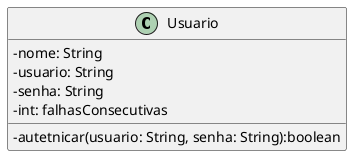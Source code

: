 @startuml
skinparam classAttributeIconSize 0
class Usuario{
 - nome: String
 - usuario: String
 - senha: String
 - int: falhasConsecutivas

 - autetnicar(usuario: String, senha: String):boolean
}
@enduml